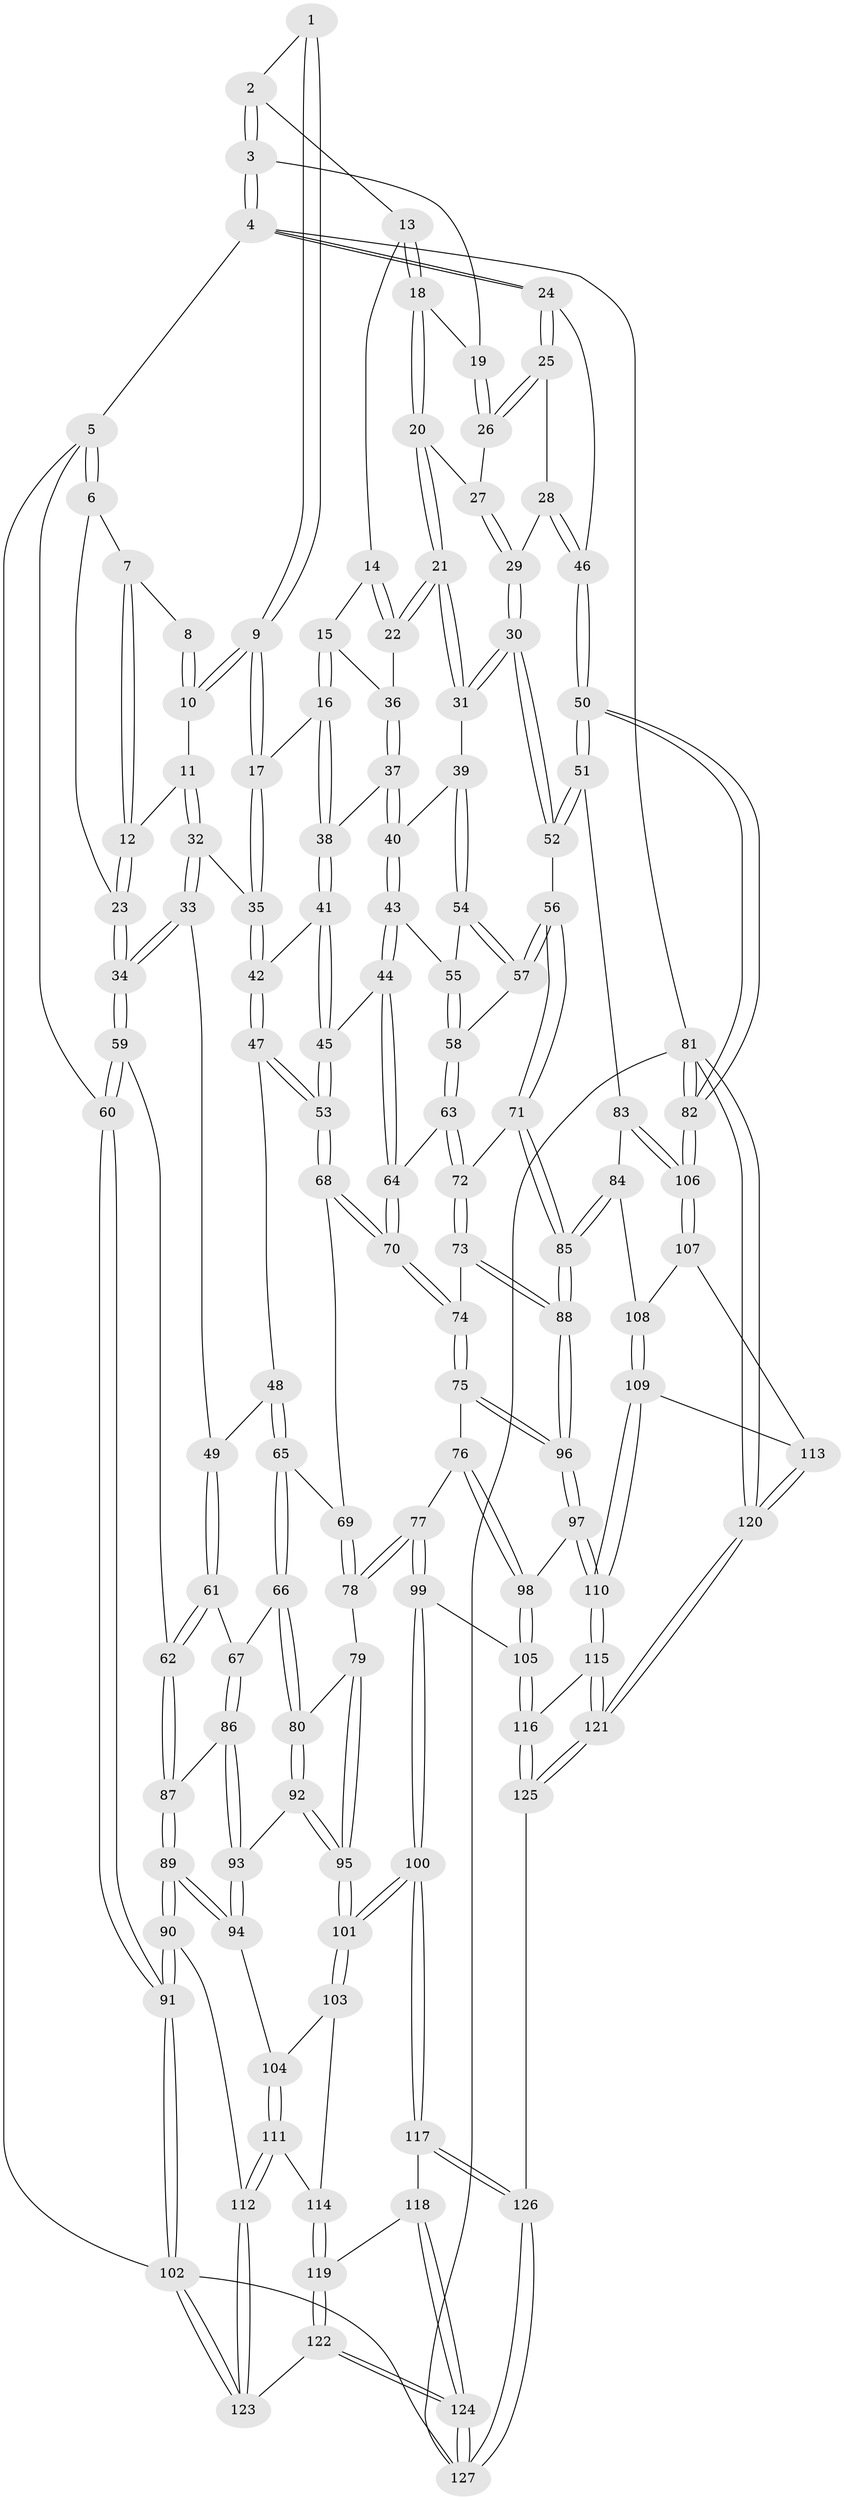 // Generated by graph-tools (version 1.1) at 2025/51/03/09/25 03:51:11]
// undirected, 127 vertices, 314 edges
graph export_dot {
graph [start="1"]
  node [color=gray90,style=filled];
  1 [pos="+0.3530524579433739+0"];
  2 [pos="+0.6667443169320821+0"];
  3 [pos="+1+0"];
  4 [pos="+1+0"];
  5 [pos="+0+0"];
  6 [pos="+0+0"];
  7 [pos="+0.1708151091265099+0"];
  8 [pos="+0.2634055093750338+0"];
  9 [pos="+0.4549080828115139+0.12030762254015805"];
  10 [pos="+0.33399578859661083+0.09381191640495862"];
  11 [pos="+0.3163069428568728+0.11434048443167284"];
  12 [pos="+0.2072406121297059+0.10436222809970404"];
  13 [pos="+0.6675375057115969+0"];
  14 [pos="+0.6487245379315175+0"];
  15 [pos="+0.535055750758795+0.09367873810784501"];
  16 [pos="+0.5040985168557658+0.12867360492353322"];
  17 [pos="+0.45741064627258626+0.1222816071451561"];
  18 [pos="+0.7910375517009473+0.046958563914876954"];
  19 [pos="+0.8927286276688372+0.05984020415692257"];
  20 [pos="+0.7888993456708872+0.0878373968185716"];
  21 [pos="+0.7604985046719482+0.14973579125547132"];
  22 [pos="+0.6732152121670539+0.13237279754853545"];
  23 [pos="+0.13155804757389228+0.22882019323977645"];
  24 [pos="+1+0"];
  25 [pos="+0.9333356532589546+0.11497076765269847"];
  26 [pos="+0.9220104212947363+0.10424536408068852"];
  27 [pos="+0.8381231764154216+0.11692968271057112"];
  28 [pos="+0.9269580435609232+0.1940115295305272"];
  29 [pos="+0.9026806021591931+0.21280002269792717"];
  30 [pos="+0.8640050248494987+0.2585400449650778"];
  31 [pos="+0.7809515444861758+0.22648050513938947"];
  32 [pos="+0.30475449535452936+0.21173406615251672"];
  33 [pos="+0.2520014734620348+0.2627016060048782"];
  34 [pos="+0.12117595773347675+0.2739983474320863"];
  35 [pos="+0.3912396186082702+0.21148560037466743"];
  36 [pos="+0.6646640353255513+0.1391511607778125"];
  37 [pos="+0.6303585156763649+0.2137038626964961"];
  38 [pos="+0.5090848011533862+0.1397551542502754"];
  39 [pos="+0.7259752910626146+0.256247052941879"];
  40 [pos="+0.6305242479877586+0.21423828293169336"];
  41 [pos="+0.5021543934059305+0.2564156087140093"];
  42 [pos="+0.41388114936266773+0.2536287391661263"];
  43 [pos="+0.5686975485200905+0.3176612794819544"];
  44 [pos="+0.562708317227341+0.3208768167061538"];
  45 [pos="+0.5353515687068117+0.31790209866747526"];
  46 [pos="+1+0.24314213096297446"];
  47 [pos="+0.38799367606050295+0.32808227222956415"];
  48 [pos="+0.36960121233699617+0.3364173812419858"];
  49 [pos="+0.32067512223072364+0.3183341394572081"];
  50 [pos="+1+0.4866821366538583"];
  51 [pos="+0.9254338341566144+0.4174506570431236"];
  52 [pos="+0.8990729752492167+0.39759428716596157"];
  53 [pos="+0.49312333693554705+0.35089661521548676"];
  54 [pos="+0.7070726749851132+0.31069887045159705"];
  55 [pos="+0.6523428978450406+0.3283873758667244"];
  56 [pos="+0.763668222378127+0.4180775836978087"];
  57 [pos="+0.7618232575708545+0.4171558514680147"];
  58 [pos="+0.6705085664834575+0.424403442438972"];
  59 [pos="+0.09177159000272374+0.2976515132614461"];
  60 [pos="+0+0.27495910611214125"];
  61 [pos="+0.2704410055879307+0.4614680608718394"];
  62 [pos="+0.15039543560695298+0.4306576677730457"];
  63 [pos="+0.6174853663725461+0.4487707219130787"];
  64 [pos="+0.6122377273913334+0.44892381017795546"];
  65 [pos="+0.3746290103636976+0.457072326376124"];
  66 [pos="+0.33740053913357554+0.48382807119778726"];
  67 [pos="+0.2778448294620031+0.46576856945761463"];
  68 [pos="+0.471478353518053+0.4490142447778896"];
  69 [pos="+0.4551660186961061+0.45929713269789996"];
  70 [pos="+0.5767191815158518+0.48266197503604"];
  71 [pos="+0.7394810558175443+0.5070885394924252"];
  72 [pos="+0.6794835202330562+0.5141099085376265"];
  73 [pos="+0.660648725363145+0.5560945729320217"];
  74 [pos="+0.5749041854090112+0.5684963601706348"];
  75 [pos="+0.5709151363879833+0.5764385986542117"];
  76 [pos="+0.5572537542256082+0.5914962588775673"];
  77 [pos="+0.4822033967939828+0.6039244022863959"];
  78 [pos="+0.4724224958617447+0.5962710584180703"];
  79 [pos="+0.41112343806519003+0.5890293698712428"];
  80 [pos="+0.3409024331995013+0.5082877887244445"];
  81 [pos="+1+1"];
  82 [pos="+1+0.5894052491453527"];
  83 [pos="+0.8110353047949254+0.6010095829936589"];
  84 [pos="+0.8045882293501799+0.606221272166391"];
  85 [pos="+0.7770790524089684+0.6113706916343887"];
  86 [pos="+0.24290543599520212+0.5756669150673197"];
  87 [pos="+0.147314992479241+0.4427395499672497"];
  88 [pos="+0.7511331407316043+0.6341657858383969"];
  89 [pos="+0.0730134333117503+0.6421588843687586"];
  90 [pos="+0.033356441636884615+0.6609084093038253"];
  91 [pos="+0+0.6992179112088742"];
  92 [pos="+0.28835186650270084+0.6187211918361777"];
  93 [pos="+0.24542365936352079+0.6113428450871022"];
  94 [pos="+0.11781736293273333+0.651830766319407"];
  95 [pos="+0.3282248534724881+0.6651623508956589"];
  96 [pos="+0.7356144949960475+0.6600614856970065"];
  97 [pos="+0.7196289523135003+0.7086734973532063"];
  98 [pos="+0.5976516161836968+0.689123615414087"];
  99 [pos="+0.443549574263397+0.7805458843883117"];
  100 [pos="+0.4186476692573078+0.7907106748836481"];
  101 [pos="+0.340260764937958+0.7317112978241699"];
  102 [pos="+0+0.7996647603285763"];
  103 [pos="+0.25846639240878255+0.7482968466014841"];
  104 [pos="+0.16607645730655987+0.6929605446339273"];
  105 [pos="+0.5067296098768401+0.7873166992489566"];
  106 [pos="+1+0.6118979768403398"];
  107 [pos="+0.9557201112580688+0.7056547142777857"];
  108 [pos="+0.8371000531791993+0.6388267763578345"];
  109 [pos="+0.8635610892184181+0.7721142242406009"];
  110 [pos="+0.7425627532009277+0.802685300751607"];
  111 [pos="+0.1831233461147821+0.8204059615616617"];
  112 [pos="+0.1532138158169724+0.860962946137454"];
  113 [pos="+0.8956049364448354+0.7709192895554362"];
  114 [pos="+0.24500458430888483+0.7754485174882793"];
  115 [pos="+0.7296423939790899+0.8362445776412345"];
  116 [pos="+0.6099370987684277+0.8610860613191452"];
  117 [pos="+0.4114418525453551+0.8105607565127"];
  118 [pos="+0.31365381234365075+0.8407583985620513"];
  119 [pos="+0.2582878361732816+0.8457979970830992"];
  120 [pos="+1+1"];
  121 [pos="+0.9663740387576958+1"];
  122 [pos="+0.16504241673290326+0.9626496955289782"];
  123 [pos="+0.15546084167597635+0.9510049735801096"];
  124 [pos="+0.19222807683979495+1"];
  125 [pos="+0.49111812244561376+1"];
  126 [pos="+0.3741733665284935+1"];
  127 [pos="+0.2768226771778964+1"];
  1 -- 2;
  1 -- 9;
  1 -- 9;
  2 -- 3;
  2 -- 3;
  2 -- 13;
  3 -- 4;
  3 -- 4;
  3 -- 19;
  4 -- 5;
  4 -- 24;
  4 -- 24;
  4 -- 81;
  5 -- 6;
  5 -- 6;
  5 -- 60;
  5 -- 102;
  6 -- 7;
  6 -- 23;
  7 -- 8;
  7 -- 12;
  7 -- 12;
  8 -- 10;
  8 -- 10;
  9 -- 10;
  9 -- 10;
  9 -- 17;
  9 -- 17;
  10 -- 11;
  11 -- 12;
  11 -- 32;
  11 -- 32;
  12 -- 23;
  12 -- 23;
  13 -- 14;
  13 -- 18;
  13 -- 18;
  14 -- 15;
  14 -- 22;
  14 -- 22;
  15 -- 16;
  15 -- 16;
  15 -- 36;
  16 -- 17;
  16 -- 38;
  16 -- 38;
  17 -- 35;
  17 -- 35;
  18 -- 19;
  18 -- 20;
  18 -- 20;
  19 -- 26;
  19 -- 26;
  20 -- 21;
  20 -- 21;
  20 -- 27;
  21 -- 22;
  21 -- 22;
  21 -- 31;
  21 -- 31;
  22 -- 36;
  23 -- 34;
  23 -- 34;
  24 -- 25;
  24 -- 25;
  24 -- 46;
  25 -- 26;
  25 -- 26;
  25 -- 28;
  26 -- 27;
  27 -- 29;
  27 -- 29;
  28 -- 29;
  28 -- 46;
  28 -- 46;
  29 -- 30;
  29 -- 30;
  30 -- 31;
  30 -- 31;
  30 -- 52;
  30 -- 52;
  31 -- 39;
  32 -- 33;
  32 -- 33;
  32 -- 35;
  33 -- 34;
  33 -- 34;
  33 -- 49;
  34 -- 59;
  34 -- 59;
  35 -- 42;
  35 -- 42;
  36 -- 37;
  36 -- 37;
  37 -- 38;
  37 -- 40;
  37 -- 40;
  38 -- 41;
  38 -- 41;
  39 -- 40;
  39 -- 54;
  39 -- 54;
  40 -- 43;
  40 -- 43;
  41 -- 42;
  41 -- 45;
  41 -- 45;
  42 -- 47;
  42 -- 47;
  43 -- 44;
  43 -- 44;
  43 -- 55;
  44 -- 45;
  44 -- 64;
  44 -- 64;
  45 -- 53;
  45 -- 53;
  46 -- 50;
  46 -- 50;
  47 -- 48;
  47 -- 53;
  47 -- 53;
  48 -- 49;
  48 -- 65;
  48 -- 65;
  49 -- 61;
  49 -- 61;
  50 -- 51;
  50 -- 51;
  50 -- 82;
  50 -- 82;
  51 -- 52;
  51 -- 52;
  51 -- 83;
  52 -- 56;
  53 -- 68;
  53 -- 68;
  54 -- 55;
  54 -- 57;
  54 -- 57;
  55 -- 58;
  55 -- 58;
  56 -- 57;
  56 -- 57;
  56 -- 71;
  56 -- 71;
  57 -- 58;
  58 -- 63;
  58 -- 63;
  59 -- 60;
  59 -- 60;
  59 -- 62;
  60 -- 91;
  60 -- 91;
  61 -- 62;
  61 -- 62;
  61 -- 67;
  62 -- 87;
  62 -- 87;
  63 -- 64;
  63 -- 72;
  63 -- 72;
  64 -- 70;
  64 -- 70;
  65 -- 66;
  65 -- 66;
  65 -- 69;
  66 -- 67;
  66 -- 80;
  66 -- 80;
  67 -- 86;
  67 -- 86;
  68 -- 69;
  68 -- 70;
  68 -- 70;
  69 -- 78;
  69 -- 78;
  70 -- 74;
  70 -- 74;
  71 -- 72;
  71 -- 85;
  71 -- 85;
  72 -- 73;
  72 -- 73;
  73 -- 74;
  73 -- 88;
  73 -- 88;
  74 -- 75;
  74 -- 75;
  75 -- 76;
  75 -- 96;
  75 -- 96;
  76 -- 77;
  76 -- 98;
  76 -- 98;
  77 -- 78;
  77 -- 78;
  77 -- 99;
  77 -- 99;
  78 -- 79;
  79 -- 80;
  79 -- 95;
  79 -- 95;
  80 -- 92;
  80 -- 92;
  81 -- 82;
  81 -- 82;
  81 -- 120;
  81 -- 120;
  81 -- 127;
  82 -- 106;
  82 -- 106;
  83 -- 84;
  83 -- 106;
  83 -- 106;
  84 -- 85;
  84 -- 85;
  84 -- 108;
  85 -- 88;
  85 -- 88;
  86 -- 87;
  86 -- 93;
  86 -- 93;
  87 -- 89;
  87 -- 89;
  88 -- 96;
  88 -- 96;
  89 -- 90;
  89 -- 90;
  89 -- 94;
  89 -- 94;
  90 -- 91;
  90 -- 91;
  90 -- 112;
  91 -- 102;
  91 -- 102;
  92 -- 93;
  92 -- 95;
  92 -- 95;
  93 -- 94;
  93 -- 94;
  94 -- 104;
  95 -- 101;
  95 -- 101;
  96 -- 97;
  96 -- 97;
  97 -- 98;
  97 -- 110;
  97 -- 110;
  98 -- 105;
  98 -- 105;
  99 -- 100;
  99 -- 100;
  99 -- 105;
  100 -- 101;
  100 -- 101;
  100 -- 117;
  100 -- 117;
  101 -- 103;
  101 -- 103;
  102 -- 123;
  102 -- 123;
  102 -- 127;
  103 -- 104;
  103 -- 114;
  104 -- 111;
  104 -- 111;
  105 -- 116;
  105 -- 116;
  106 -- 107;
  106 -- 107;
  107 -- 108;
  107 -- 113;
  108 -- 109;
  108 -- 109;
  109 -- 110;
  109 -- 110;
  109 -- 113;
  110 -- 115;
  110 -- 115;
  111 -- 112;
  111 -- 112;
  111 -- 114;
  112 -- 123;
  112 -- 123;
  113 -- 120;
  113 -- 120;
  114 -- 119;
  114 -- 119;
  115 -- 116;
  115 -- 121;
  115 -- 121;
  116 -- 125;
  116 -- 125;
  117 -- 118;
  117 -- 126;
  117 -- 126;
  118 -- 119;
  118 -- 124;
  118 -- 124;
  119 -- 122;
  119 -- 122;
  120 -- 121;
  120 -- 121;
  121 -- 125;
  121 -- 125;
  122 -- 123;
  122 -- 124;
  122 -- 124;
  124 -- 127;
  124 -- 127;
  125 -- 126;
  126 -- 127;
  126 -- 127;
}
